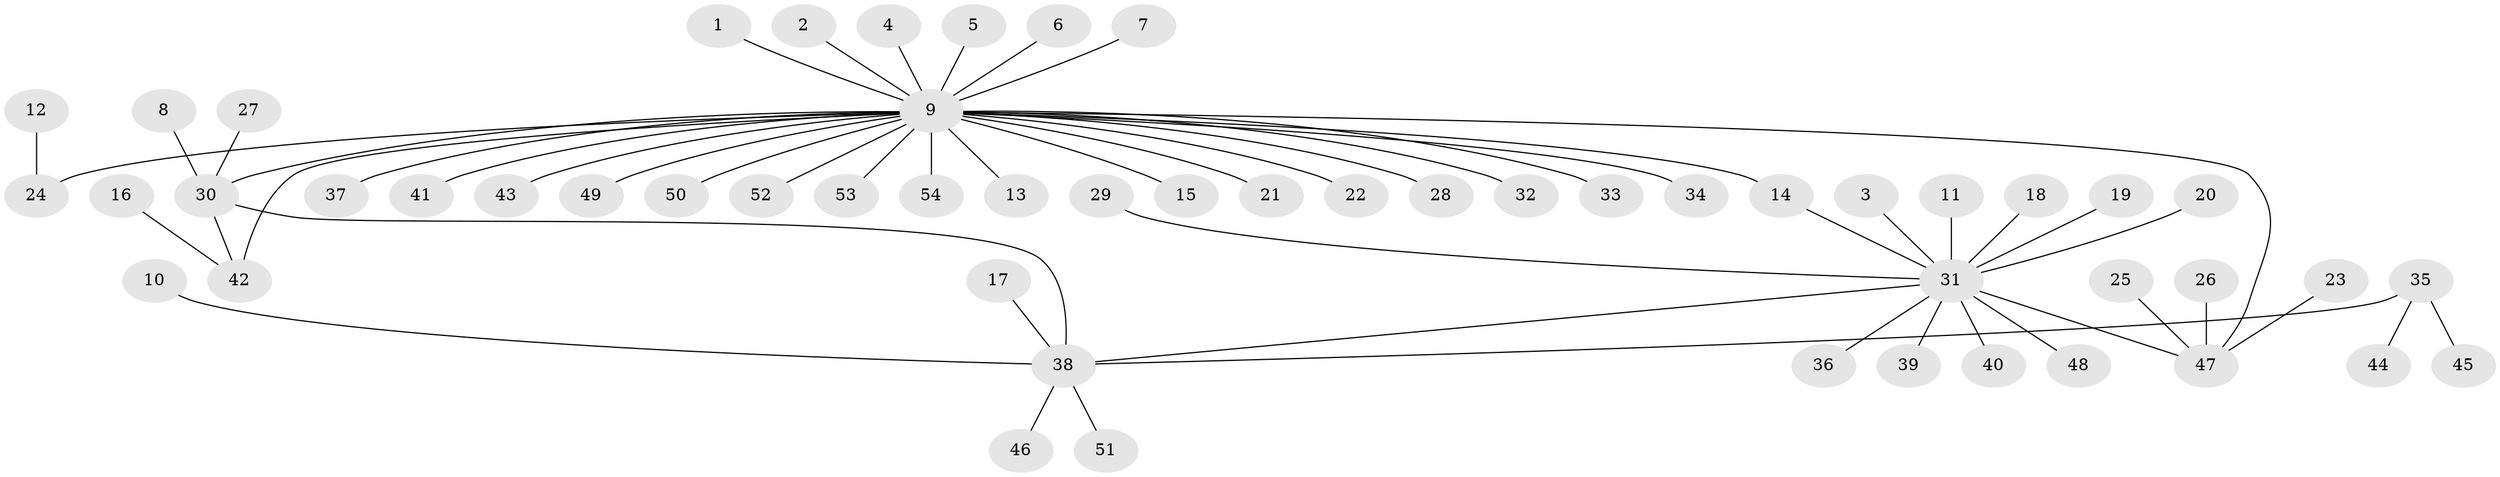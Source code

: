 // original degree distribution, {8: 0.009259259259259259, 9: 0.027777777777777776, 31: 0.009259259259259259, 2: 0.18518518518518517, 1: 0.6388888888888888, 3: 0.09259259259259259, 6: 0.009259259259259259, 4: 0.018518518518518517, 5: 0.009259259259259259}
// Generated by graph-tools (version 1.1) at 2025/49/03/09/25 03:49:48]
// undirected, 54 vertices, 56 edges
graph export_dot {
graph [start="1"]
  node [color=gray90,style=filled];
  1;
  2;
  3;
  4;
  5;
  6;
  7;
  8;
  9;
  10;
  11;
  12;
  13;
  14;
  15;
  16;
  17;
  18;
  19;
  20;
  21;
  22;
  23;
  24;
  25;
  26;
  27;
  28;
  29;
  30;
  31;
  32;
  33;
  34;
  35;
  36;
  37;
  38;
  39;
  40;
  41;
  42;
  43;
  44;
  45;
  46;
  47;
  48;
  49;
  50;
  51;
  52;
  53;
  54;
  1 -- 9 [weight=1.0];
  2 -- 9 [weight=1.0];
  3 -- 31 [weight=1.0];
  4 -- 9 [weight=1.0];
  5 -- 9 [weight=1.0];
  6 -- 9 [weight=1.0];
  7 -- 9 [weight=1.0];
  8 -- 30 [weight=1.0];
  9 -- 13 [weight=1.0];
  9 -- 14 [weight=1.0];
  9 -- 15 [weight=1.0];
  9 -- 21 [weight=1.0];
  9 -- 22 [weight=1.0];
  9 -- 24 [weight=1.0];
  9 -- 28 [weight=1.0];
  9 -- 30 [weight=1.0];
  9 -- 32 [weight=1.0];
  9 -- 33 [weight=1.0];
  9 -- 34 [weight=1.0];
  9 -- 37 [weight=1.0];
  9 -- 41 [weight=1.0];
  9 -- 42 [weight=1.0];
  9 -- 43 [weight=1.0];
  9 -- 47 [weight=1.0];
  9 -- 49 [weight=1.0];
  9 -- 50 [weight=1.0];
  9 -- 52 [weight=1.0];
  9 -- 53 [weight=1.0];
  9 -- 54 [weight=2.0];
  10 -- 38 [weight=1.0];
  11 -- 31 [weight=1.0];
  12 -- 24 [weight=1.0];
  14 -- 31 [weight=1.0];
  16 -- 42 [weight=1.0];
  17 -- 38 [weight=1.0];
  18 -- 31 [weight=1.0];
  19 -- 31 [weight=1.0];
  20 -- 31 [weight=1.0];
  23 -- 47 [weight=1.0];
  25 -- 47 [weight=1.0];
  26 -- 47 [weight=1.0];
  27 -- 30 [weight=1.0];
  29 -- 31 [weight=1.0];
  30 -- 38 [weight=1.0];
  30 -- 42 [weight=1.0];
  31 -- 36 [weight=1.0];
  31 -- 38 [weight=1.0];
  31 -- 39 [weight=1.0];
  31 -- 40 [weight=1.0];
  31 -- 47 [weight=1.0];
  31 -- 48 [weight=1.0];
  35 -- 38 [weight=1.0];
  35 -- 44 [weight=1.0];
  35 -- 45 [weight=1.0];
  38 -- 46 [weight=1.0];
  38 -- 51 [weight=1.0];
}
